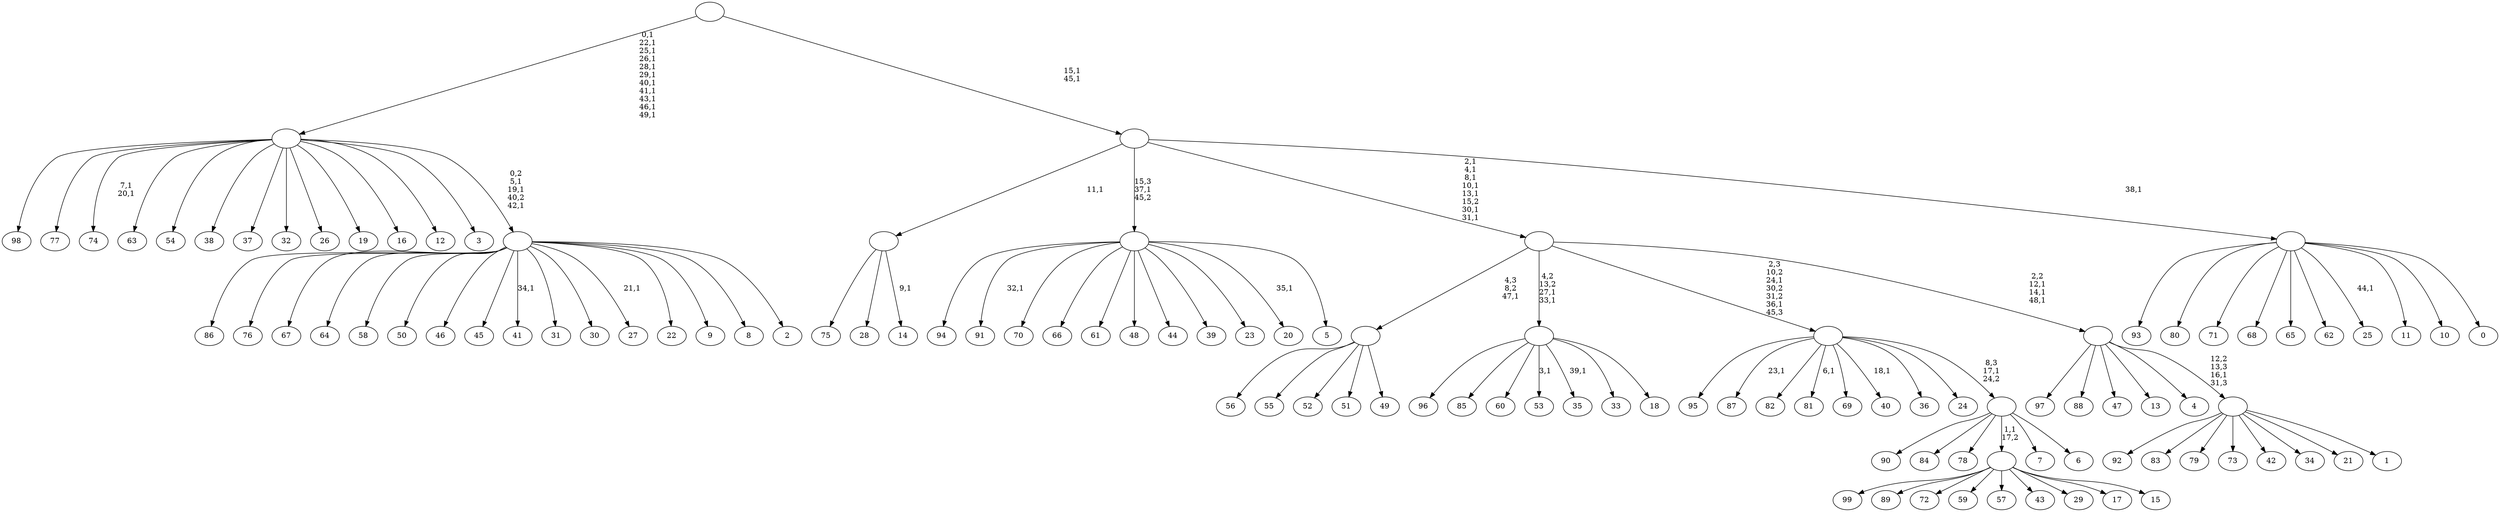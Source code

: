 digraph T {
	150 [label="99"]
	149 [label="98"]
	148 [label="97"]
	147 [label="96"]
	146 [label="95"]
	145 [label="94"]
	144 [label="93"]
	143 [label="92"]
	142 [label="91"]
	140 [label="90"]
	139 [label="89"]
	138 [label="88"]
	137 [label="87"]
	135 [label="86"]
	134 [label="85"]
	133 [label="84"]
	132 [label="83"]
	131 [label="82"]
	130 [label="81"]
	128 [label="80"]
	127 [label="79"]
	126 [label="78"]
	125 [label="77"]
	124 [label="76"]
	123 [label="75"]
	122 [label="74"]
	119 [label="73"]
	118 [label="72"]
	117 [label="71"]
	116 [label="70"]
	115 [label="69"]
	114 [label="68"]
	113 [label="67"]
	112 [label="66"]
	111 [label="65"]
	110 [label="64"]
	109 [label="63"]
	108 [label="62"]
	107 [label="61"]
	106 [label="60"]
	105 [label="59"]
	104 [label="58"]
	103 [label="57"]
	102 [label="56"]
	101 [label="55"]
	100 [label="54"]
	99 [label="53"]
	97 [label="52"]
	96 [label="51"]
	95 [label="50"]
	94 [label="49"]
	93 [label=""]
	92 [label="48"]
	91 [label="47"]
	90 [label="46"]
	89 [label="45"]
	88 [label="44"]
	87 [label="43"]
	86 [label="42"]
	85 [label="41"]
	83 [label="40"]
	81 [label="39"]
	80 [label="38"]
	79 [label="37"]
	78 [label="36"]
	77 [label="35"]
	75 [label="34"]
	74 [label="33"]
	73 [label="32"]
	72 [label="31"]
	71 [label="30"]
	70 [label="29"]
	69 [label="28"]
	68 [label="27"]
	66 [label="26"]
	65 [label="25"]
	63 [label="24"]
	62 [label="23"]
	61 [label="22"]
	60 [label="21"]
	59 [label="20"]
	57 [label="19"]
	56 [label="18"]
	55 [label=""]
	53 [label="17"]
	52 [label="16"]
	51 [label="15"]
	50 [label=""]
	49 [label="14"]
	47 [label=""]
	46 [label="13"]
	45 [label="12"]
	44 [label="11"]
	43 [label="10"]
	42 [label="9"]
	41 [label="8"]
	40 [label="7"]
	39 [label="6"]
	38 [label=""]
	37 [label=""]
	35 [label="5"]
	34 [label=""]
	33 [label="4"]
	32 [label="3"]
	31 [label="2"]
	30 [label=""]
	27 [label=""]
	16 [label="1"]
	15 [label=""]
	14 [label=""]
	11 [label=""]
	4 [label="0"]
	3 [label=""]
	2 [label=""]
	0 [label=""]
	93 -> 102 [label=""]
	93 -> 101 [label=""]
	93 -> 97 [label=""]
	93 -> 96 [label=""]
	93 -> 94 [label=""]
	55 -> 77 [label="39,1"]
	55 -> 99 [label="3,1"]
	55 -> 147 [label=""]
	55 -> 134 [label=""]
	55 -> 106 [label=""]
	55 -> 74 [label=""]
	55 -> 56 [label=""]
	50 -> 150 [label=""]
	50 -> 139 [label=""]
	50 -> 118 [label=""]
	50 -> 105 [label=""]
	50 -> 103 [label=""]
	50 -> 87 [label=""]
	50 -> 70 [label=""]
	50 -> 53 [label=""]
	50 -> 51 [label=""]
	47 -> 49 [label="9,1"]
	47 -> 123 [label=""]
	47 -> 69 [label=""]
	38 -> 140 [label=""]
	38 -> 133 [label=""]
	38 -> 126 [label=""]
	38 -> 50 [label="1,1\n17,2"]
	38 -> 40 [label=""]
	38 -> 39 [label=""]
	37 -> 83 [label="18,1"]
	37 -> 130 [label="6,1"]
	37 -> 137 [label="23,1"]
	37 -> 146 [label=""]
	37 -> 131 [label=""]
	37 -> 115 [label=""]
	37 -> 78 [label=""]
	37 -> 63 [label=""]
	37 -> 38 [label="8,3\n17,1\n24,2"]
	34 -> 59 [label="35,1"]
	34 -> 142 [label="32,1"]
	34 -> 145 [label=""]
	34 -> 116 [label=""]
	34 -> 112 [label=""]
	34 -> 107 [label=""]
	34 -> 92 [label=""]
	34 -> 88 [label=""]
	34 -> 81 [label=""]
	34 -> 62 [label=""]
	34 -> 35 [label=""]
	30 -> 68 [label="21,1"]
	30 -> 85 [label="34,1"]
	30 -> 135 [label=""]
	30 -> 124 [label=""]
	30 -> 113 [label=""]
	30 -> 110 [label=""]
	30 -> 104 [label=""]
	30 -> 95 [label=""]
	30 -> 90 [label=""]
	30 -> 89 [label=""]
	30 -> 72 [label=""]
	30 -> 71 [label=""]
	30 -> 61 [label=""]
	30 -> 42 [label=""]
	30 -> 41 [label=""]
	30 -> 31 [label=""]
	27 -> 30 [label="0,2\n5,1\n19,1\n40,2\n42,1"]
	27 -> 122 [label="7,1\n20,1"]
	27 -> 149 [label=""]
	27 -> 125 [label=""]
	27 -> 109 [label=""]
	27 -> 100 [label=""]
	27 -> 80 [label=""]
	27 -> 79 [label=""]
	27 -> 73 [label=""]
	27 -> 66 [label=""]
	27 -> 57 [label=""]
	27 -> 52 [label=""]
	27 -> 45 [label=""]
	27 -> 32 [label=""]
	15 -> 143 [label=""]
	15 -> 132 [label=""]
	15 -> 127 [label=""]
	15 -> 119 [label=""]
	15 -> 86 [label=""]
	15 -> 75 [label=""]
	15 -> 60 [label=""]
	15 -> 16 [label=""]
	14 -> 148 [label=""]
	14 -> 138 [label=""]
	14 -> 91 [label=""]
	14 -> 46 [label=""]
	14 -> 33 [label=""]
	14 -> 15 [label="12,2\n13,3\n16,1\n31,3"]
	11 -> 14 [label="2,2\n12,1\n14,1\n48,1"]
	11 -> 37 [label="2,3\n10,2\n24,1\n30,2\n31,2\n36,1\n45,3"]
	11 -> 55 [label="4,2\n13,2\n27,1\n33,1"]
	11 -> 93 [label="4,3\n8,2\n47,1"]
	3 -> 65 [label="44,1"]
	3 -> 144 [label=""]
	3 -> 128 [label=""]
	3 -> 117 [label=""]
	3 -> 114 [label=""]
	3 -> 111 [label=""]
	3 -> 108 [label=""]
	3 -> 44 [label=""]
	3 -> 43 [label=""]
	3 -> 4 [label=""]
	2 -> 11 [label="2,1\n4,1\n8,1\n10,1\n13,1\n15,2\n30,1\n31,1"]
	2 -> 47 [label="11,1"]
	2 -> 34 [label="15,3\n37,1\n45,2"]
	2 -> 3 [label="38,1"]
	0 -> 2 [label="15,1\n45,1"]
	0 -> 27 [label="0,1\n22,1\n25,1\n26,1\n28,1\n29,1\n40,1\n41,1\n43,1\n46,1\n49,1"]
}

